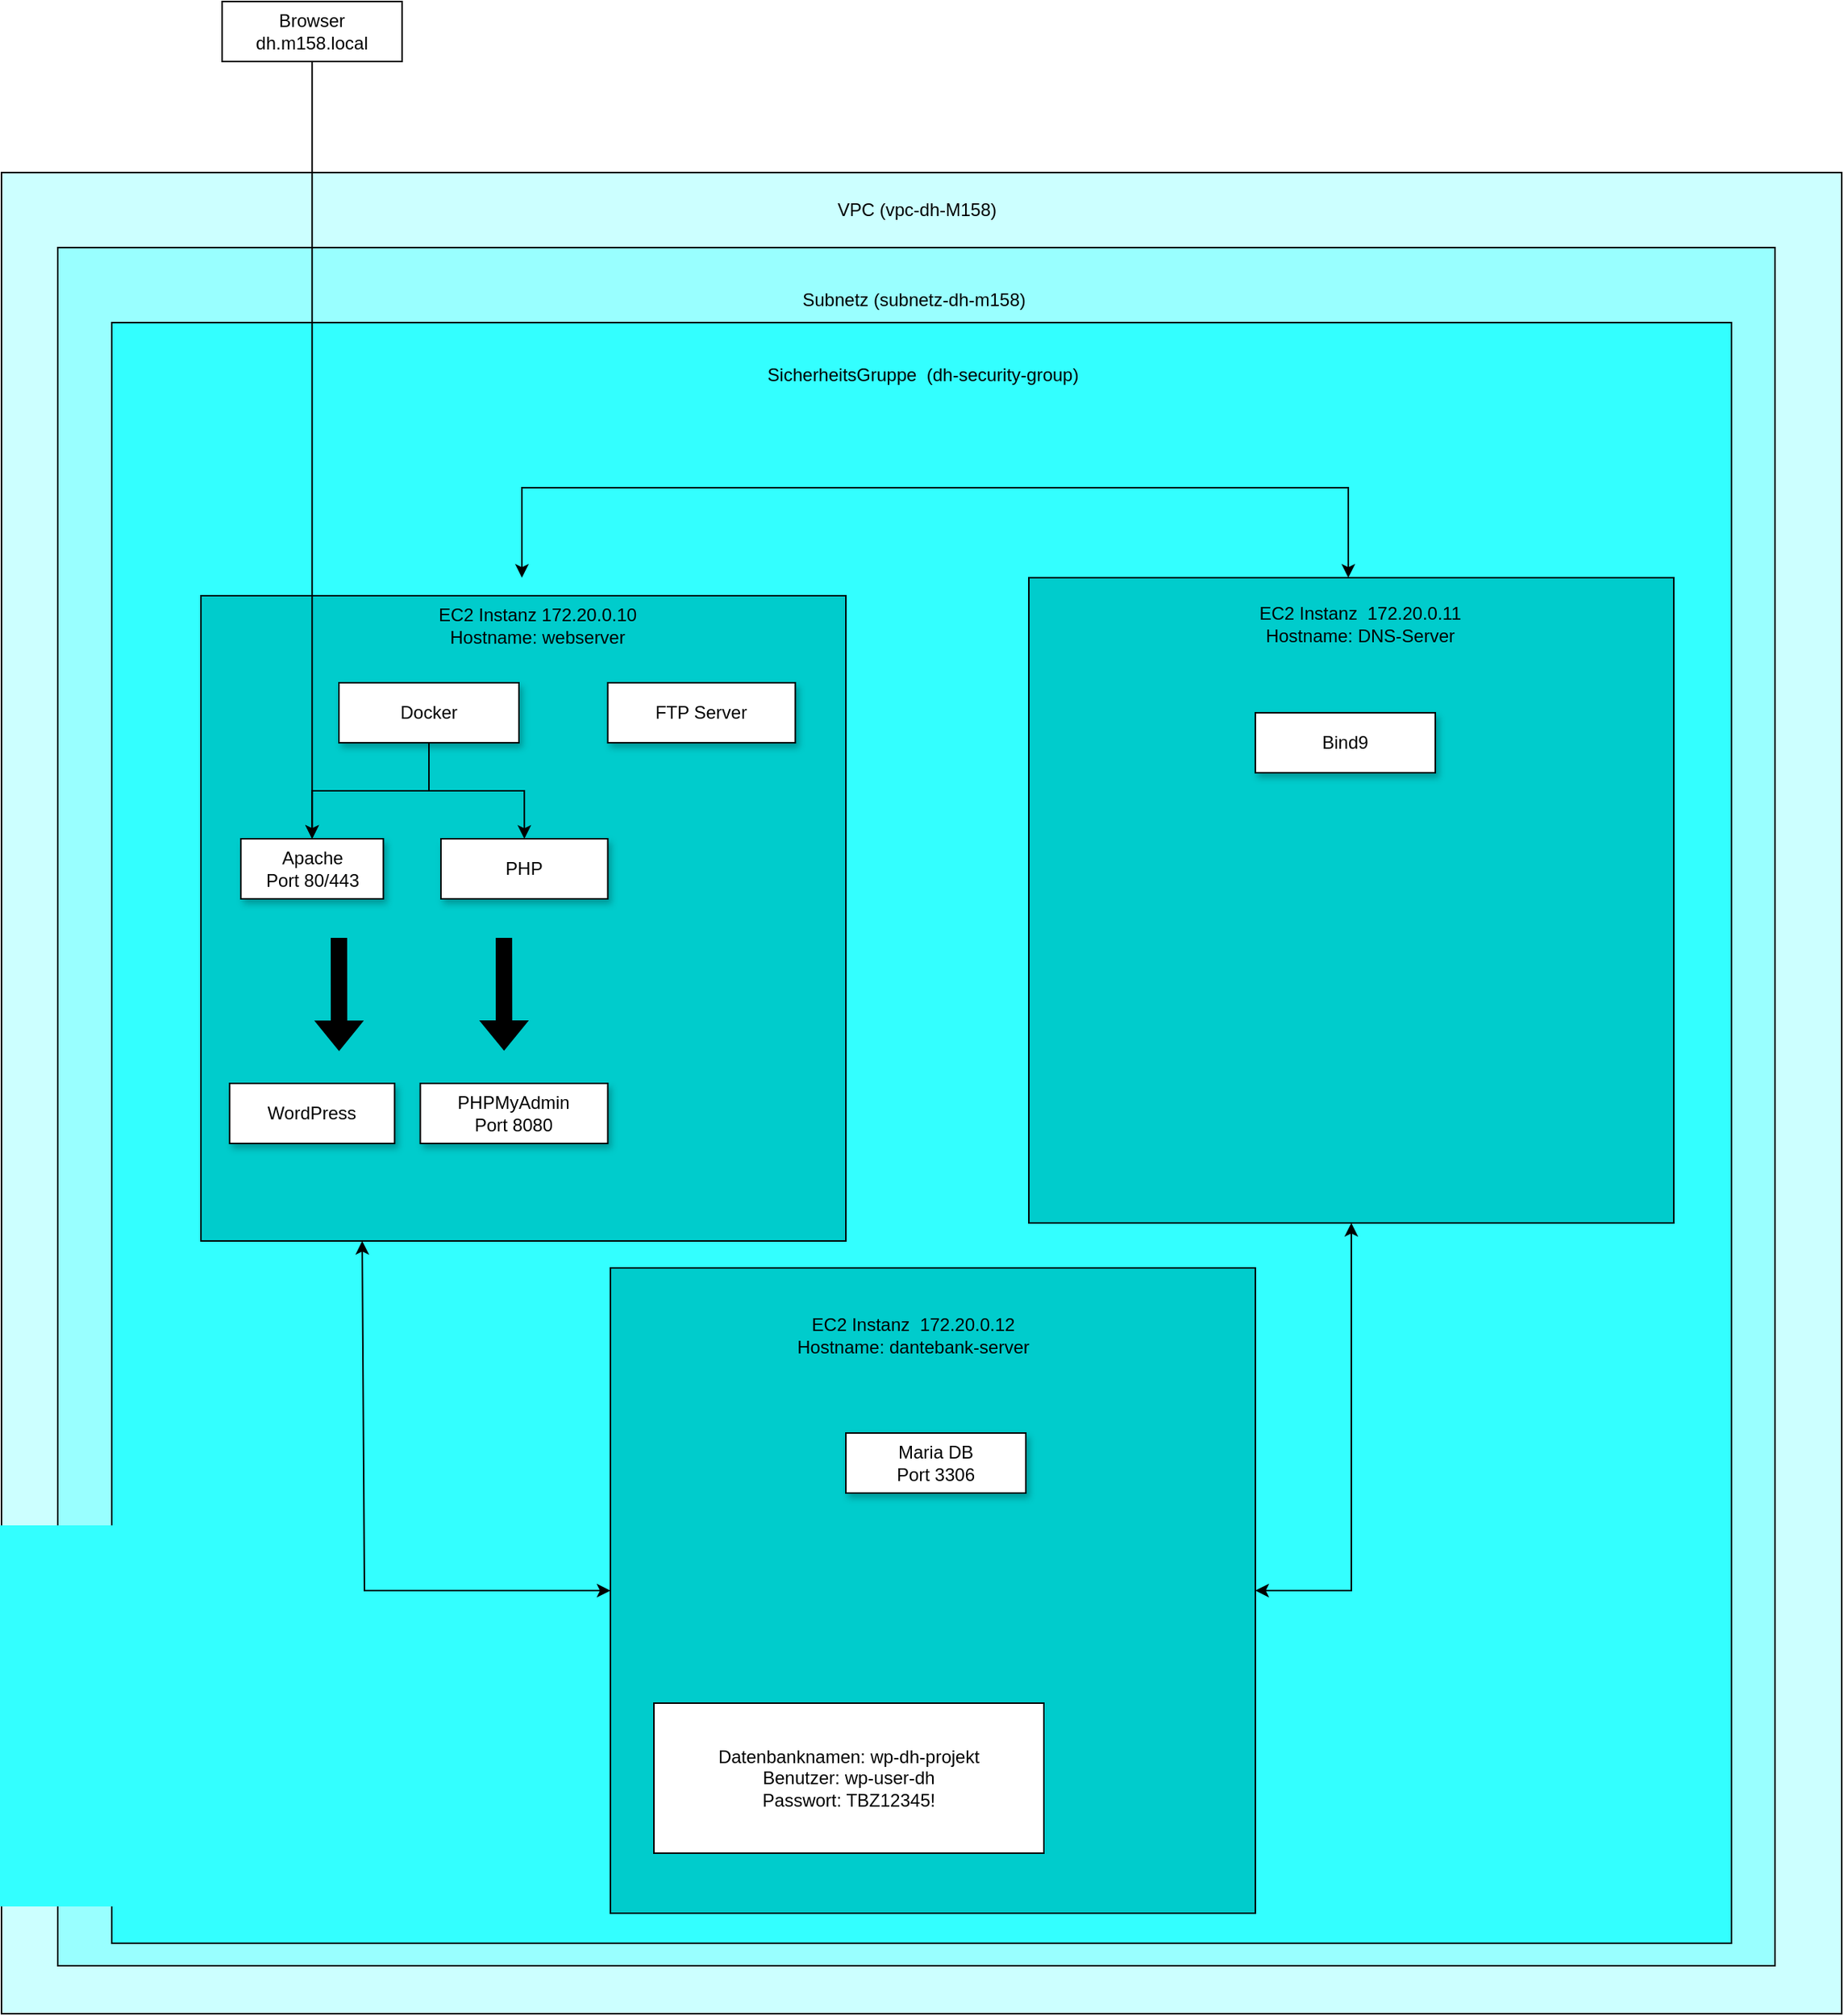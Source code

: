 <mxfile version="21.7.5" type="device">
  <diagram name="Seite-1" id="WwQ2_Di6zZpVHp0ySDpr">
    <mxGraphModel dx="3190" dy="2684" grid="1" gridSize="10" guides="1" tooltips="1" connect="1" arrows="1" fold="1" page="1" pageScale="1" pageWidth="827" pageHeight="1169" math="0" shadow="0">
      <root>
        <mxCell id="0" />
        <mxCell id="1" parent="0" />
        <mxCell id="SL9sxIamrcD63tzus7ki-1" value="" style="whiteSpace=wrap;html=1;aspect=fixed;fillColor=#CCFFFF;" parent="1" vertex="1">
          <mxGeometry x="65" y="-510" width="1227" height="1227" as="geometry" />
        </mxCell>
        <mxCell id="SL9sxIamrcD63tzus7ki-3" value="" style="whiteSpace=wrap;html=1;aspect=fixed;fillColor=#99FFFF;" parent="1" vertex="1">
          <mxGeometry x="102.5" y="-460" width="1145" height="1145" as="geometry" />
        </mxCell>
        <mxCell id="SL9sxIamrcD63tzus7ki-28" value="" style="whiteSpace=wrap;html=1;aspect=fixed;fillColor=#33FFFF;" parent="1" vertex="1">
          <mxGeometry x="138.5" y="-410" width="1080" height="1080" as="geometry" />
        </mxCell>
        <mxCell id="SL9sxIamrcD63tzus7ki-2" value="VPC (vpc-dh-M158)" style="text;html=1;align=center;verticalAlign=middle;resizable=0;points=[];autosize=1;strokeColor=none;fillColor=none;" parent="1" vertex="1">
          <mxGeometry x="610" y="-500" width="130" height="30" as="geometry" />
        </mxCell>
        <mxCell id="SL9sxIamrcD63tzus7ki-4" value="Subnetz (subnetz-dh-m158)" style="text;html=1;align=center;verticalAlign=middle;resizable=0;points=[];autosize=1;strokeColor=none;fillColor=none;" parent="1" vertex="1">
          <mxGeometry x="588.12" y="-440" width="170" height="30" as="geometry" />
        </mxCell>
        <mxCell id="SL9sxIamrcD63tzus7ki-5" value="" style="whiteSpace=wrap;html=1;aspect=fixed;fillColor=#00CCCC;" parent="1" vertex="1">
          <mxGeometry x="198" y="-228" width="430" height="430" as="geometry" />
        </mxCell>
        <mxCell id="SL9sxIamrcD63tzus7ki-6" value="EC2 Instanz&amp;nbsp;172.20.0.10&lt;br&gt;Hostname: webserver" style="text;html=1;align=center;verticalAlign=middle;resizable=0;points=[];autosize=1;strokeColor=none;fillColor=none;" parent="1" vertex="1">
          <mxGeometry x="342.12" y="-228" width="160" height="40" as="geometry" />
        </mxCell>
        <mxCell id="6lEmwNO8UmHxtdkL_1Gv-19" style="edgeStyle=orthogonalEdgeStyle;rounded=0;orthogonalLoop=1;jettySize=auto;html=1;exitX=0.5;exitY=1;exitDx=0;exitDy=0;entryX=0.5;entryY=0;entryDx=0;entryDy=0;" parent="1" source="SL9sxIamrcD63tzus7ki-7" target="SL9sxIamrcD63tzus7ki-10" edge="1">
          <mxGeometry relative="1" as="geometry" />
        </mxCell>
        <mxCell id="6lEmwNO8UmHxtdkL_1Gv-20" style="edgeStyle=orthogonalEdgeStyle;rounded=0;orthogonalLoop=1;jettySize=auto;html=1;exitX=0.5;exitY=1;exitDx=0;exitDy=0;entryX=0.5;entryY=0;entryDx=0;entryDy=0;" parent="1" source="SL9sxIamrcD63tzus7ki-7" target="SL9sxIamrcD63tzus7ki-8" edge="1">
          <mxGeometry relative="1" as="geometry" />
        </mxCell>
        <mxCell id="SL9sxIamrcD63tzus7ki-7" value="Docker" style="rounded=0;whiteSpace=wrap;html=1;fillColor=#FFFFFF;strokeColor=#000000;shadow=1;" parent="1" vertex="1">
          <mxGeometry x="290" y="-170" width="120" height="40" as="geometry" />
        </mxCell>
        <mxCell id="SL9sxIamrcD63tzus7ki-8" value="Apache&lt;br&gt;Port 80/443" style="rounded=0;whiteSpace=wrap;html=1;fillColor=#FFFFFF;strokeColor=#000000;shadow=1;" parent="1" vertex="1">
          <mxGeometry x="224.62" y="-66" width="95" height="40" as="geometry" />
        </mxCell>
        <mxCell id="SL9sxIamrcD63tzus7ki-10" value="PHP" style="rounded=0;whiteSpace=wrap;html=1;fillColor=#FFFFFF;strokeColor=#000000;shadow=1;" parent="1" vertex="1">
          <mxGeometry x="358" y="-66" width="111.25" height="40" as="geometry" />
        </mxCell>
        <mxCell id="SL9sxIamrcD63tzus7ki-14" value="WordPress" style="rounded=0;whiteSpace=wrap;html=1;fillColor=#FFFFFF;strokeColor=#000000;shadow=1;" parent="1" vertex="1">
          <mxGeometry x="217.12" y="97" width="110" height="40" as="geometry" />
        </mxCell>
        <mxCell id="SL9sxIamrcD63tzus7ki-22" value="PHPMyAdmin&lt;br&gt;Port 8080" style="rounded=0;whiteSpace=wrap;html=1;strokeColor=#000000;shadow=1;" parent="1" vertex="1">
          <mxGeometry x="344.25" y="97" width="125" height="40" as="geometry" />
        </mxCell>
        <mxCell id="SL9sxIamrcD63tzus7ki-25" value="Browser&lt;br&gt;dh.m158.local" style="rounded=0;whiteSpace=wrap;html=1;" parent="1" vertex="1">
          <mxGeometry x="212.12" y="-624" width="120" height="40" as="geometry" />
        </mxCell>
        <mxCell id="SL9sxIamrcD63tzus7ki-26" value="" style="edgeStyle=orthogonalEdgeStyle;rounded=0;orthogonalLoop=1;jettySize=auto;html=1;entryX=0.5;entryY=0;entryDx=0;entryDy=0;" parent="1" source="SL9sxIamrcD63tzus7ki-25" target="SL9sxIamrcD63tzus7ki-8" edge="1">
          <mxGeometry relative="1" as="geometry" />
        </mxCell>
        <mxCell id="SL9sxIamrcD63tzus7ki-30" value="SicherheitsGruppe&amp;nbsp; (dh-security-group)" style="text;html=1;align=center;verticalAlign=middle;resizable=0;points=[];autosize=1;strokeColor=none;fillColor=none;" parent="1" vertex="1">
          <mxGeometry x="563.5" y="-390" width="230" height="30" as="geometry" />
        </mxCell>
        <mxCell id="i-gh4jPv8BiDK68-th3S-1" value="" style="shape=image;html=1;verticalAlign=top;verticalLabelPosition=bottom;labelBackgroundColor=#ffffff;imageAspect=0;aspect=fixed;image=https://cdn1.iconfinder.com/data/icons/operating-system-flat-1/30/ubuntu-128.png" parent="1" vertex="1">
          <mxGeometry x="309.62" y="-222.06" width="28.12" height="28.12" as="geometry" />
        </mxCell>
        <mxCell id="6lEmwNO8UmHxtdkL_1Gv-2" value="" style="shape=flexArrow;endArrow=classic;html=1;rounded=0;fillColor=#000000;" parent="1" edge="1">
          <mxGeometry width="50" height="50" relative="1" as="geometry">
            <mxPoint x="400" as="sourcePoint" />
            <mxPoint x="400.095" y="75" as="targetPoint" />
            <Array as="points" />
          </mxGeometry>
        </mxCell>
        <mxCell id="6lEmwNO8UmHxtdkL_1Gv-3" value="" style="shape=flexArrow;endArrow=classic;html=1;rounded=0;entryX=0.5;entryY=0;entryDx=0;entryDy=0;exitX=0.244;exitY=0.581;exitDx=0;exitDy=0;exitPerimeter=0;fillColor=#000000;" parent="1" edge="1">
          <mxGeometry width="50" height="50" relative="1" as="geometry">
            <mxPoint x="290.0" y="1.545e-13" as="sourcePoint" />
            <mxPoint x="290.08" y="75.17" as="targetPoint" />
          </mxGeometry>
        </mxCell>
        <mxCell id="6lEmwNO8UmHxtdkL_1Gv-5" value="" style="whiteSpace=wrap;html=1;aspect=fixed;fillColor=#00CCCC;" parent="1" vertex="1">
          <mxGeometry x="750" y="-240" width="430" height="430" as="geometry" />
        </mxCell>
        <mxCell id="6lEmwNO8UmHxtdkL_1Gv-6" value="EC2 Instanz&amp;nbsp; 172.20.0.11&lt;br&gt;Hostname: DNS-Server" style="text;html=1;strokeColor=none;fillColor=none;align=center;verticalAlign=middle;whiteSpace=wrap;rounded=0;" parent="1" vertex="1">
          <mxGeometry x="901" y="-223.94" width="140" height="30" as="geometry" />
        </mxCell>
        <mxCell id="6lEmwNO8UmHxtdkL_1Gv-7" value="" style="whiteSpace=wrap;html=1;aspect=fixed;fillColor=#00CCCC;" parent="1" vertex="1">
          <mxGeometry x="471" y="220" width="430" height="430" as="geometry" />
        </mxCell>
        <mxCell id="6lEmwNO8UmHxtdkL_1Gv-8" value="EC2 Instanz&amp;nbsp; 172.20.0.12&lt;br&gt;Hostname: dantebank-server&lt;br&gt;" style="text;html=1;strokeColor=none;fillColor=none;align=center;verticalAlign=middle;whiteSpace=wrap;rounded=0;" parent="1" vertex="1">
          <mxGeometry x="468.12" y="230" width="410" height="70" as="geometry" />
        </mxCell>
        <mxCell id="6lEmwNO8UmHxtdkL_1Gv-9" value="Maria DB&lt;br&gt;Port 3306" style="rounded=0;whiteSpace=wrap;html=1;fillColor=#FFFFFF;strokeColor=#000000;shadow=1;" parent="1" vertex="1">
          <mxGeometry x="628" y="330" width="120" height="40" as="geometry" />
        </mxCell>
        <mxCell id="6lEmwNO8UmHxtdkL_1Gv-10" value="" style="endArrow=classic;startArrow=classic;html=1;rounded=0;entryX=0.25;entryY=1;entryDx=0;entryDy=0;exitX=0;exitY=0.5;exitDx=0;exitDy=0;" parent="1" source="6lEmwNO8UmHxtdkL_1Gv-7" target="SL9sxIamrcD63tzus7ki-5" edge="1">
          <mxGeometry width="50" height="50" relative="1" as="geometry">
            <mxPoint x="450" y="330" as="sourcePoint" />
            <mxPoint x="500" y="280" as="targetPoint" />
            <Array as="points">
              <mxPoint x="307" y="435" />
            </Array>
          </mxGeometry>
        </mxCell>
        <mxCell id="6lEmwNO8UmHxtdkL_1Gv-11" value="" style="endArrow=classic;startArrow=classic;html=1;rounded=0;entryX=0.5;entryY=1;entryDx=0;entryDy=0;exitX=1;exitY=0.5;exitDx=0;exitDy=0;" parent="1" source="6lEmwNO8UmHxtdkL_1Gv-7" target="6lEmwNO8UmHxtdkL_1Gv-5" edge="1">
          <mxGeometry width="50" height="50" relative="1" as="geometry">
            <mxPoint x="450" y="330" as="sourcePoint" />
            <mxPoint x="500" y="280" as="targetPoint" />
            <Array as="points">
              <mxPoint x="965" y="435" />
            </Array>
          </mxGeometry>
        </mxCell>
        <mxCell id="6lEmwNO8UmHxtdkL_1Gv-12" value="" style="endArrow=classic;startArrow=classic;html=1;rounded=0;entryX=0.5;entryY=0;entryDx=0;entryDy=0;exitX=0.5;exitY=0;exitDx=0;exitDy=0;" parent="1" edge="1">
          <mxGeometry width="50" height="50" relative="1" as="geometry">
            <mxPoint x="963" y="-240.0" as="sourcePoint" />
            <mxPoint x="412" y="-240.0" as="targetPoint" />
            <Array as="points">
              <mxPoint x="963" y="-300" />
              <mxPoint x="412" y="-300" />
              <mxPoint x="412" y="-270" />
            </Array>
          </mxGeometry>
        </mxCell>
        <mxCell id="6lEmwNO8UmHxtdkL_1Gv-14" value="FTP Server" style="rounded=0;whiteSpace=wrap;html=1;strokeColor=#000000;shadow=1;" parent="1" vertex="1">
          <mxGeometry x="469.25" y="-170" width="125" height="40" as="geometry" />
        </mxCell>
        <mxCell id="6lEmwNO8UmHxtdkL_1Gv-21" value="Bind9" style="rounded=0;whiteSpace=wrap;html=1;fillColor=#FFFFFF;strokeColor=#000000;shadow=1;" parent="1" vertex="1">
          <mxGeometry x="901" y="-150" width="120" height="40" as="geometry" />
        </mxCell>
        <mxCell id="6lEmwNO8UmHxtdkL_1Gv-23" value="Datenbanknamen: wp-dh-projekt&lt;br style=&quot;border-color: var(--border-color);&quot;&gt;Benutzer: wp-user-dh&lt;br style=&quot;border-color: var(--border-color);&quot;&gt;Passwort: TBZ12345!" style="rounded=0;whiteSpace=wrap;html=1;" parent="1" vertex="1">
          <mxGeometry x="500" y="510" width="260" height="100" as="geometry" />
        </mxCell>
      </root>
    </mxGraphModel>
  </diagram>
</mxfile>
